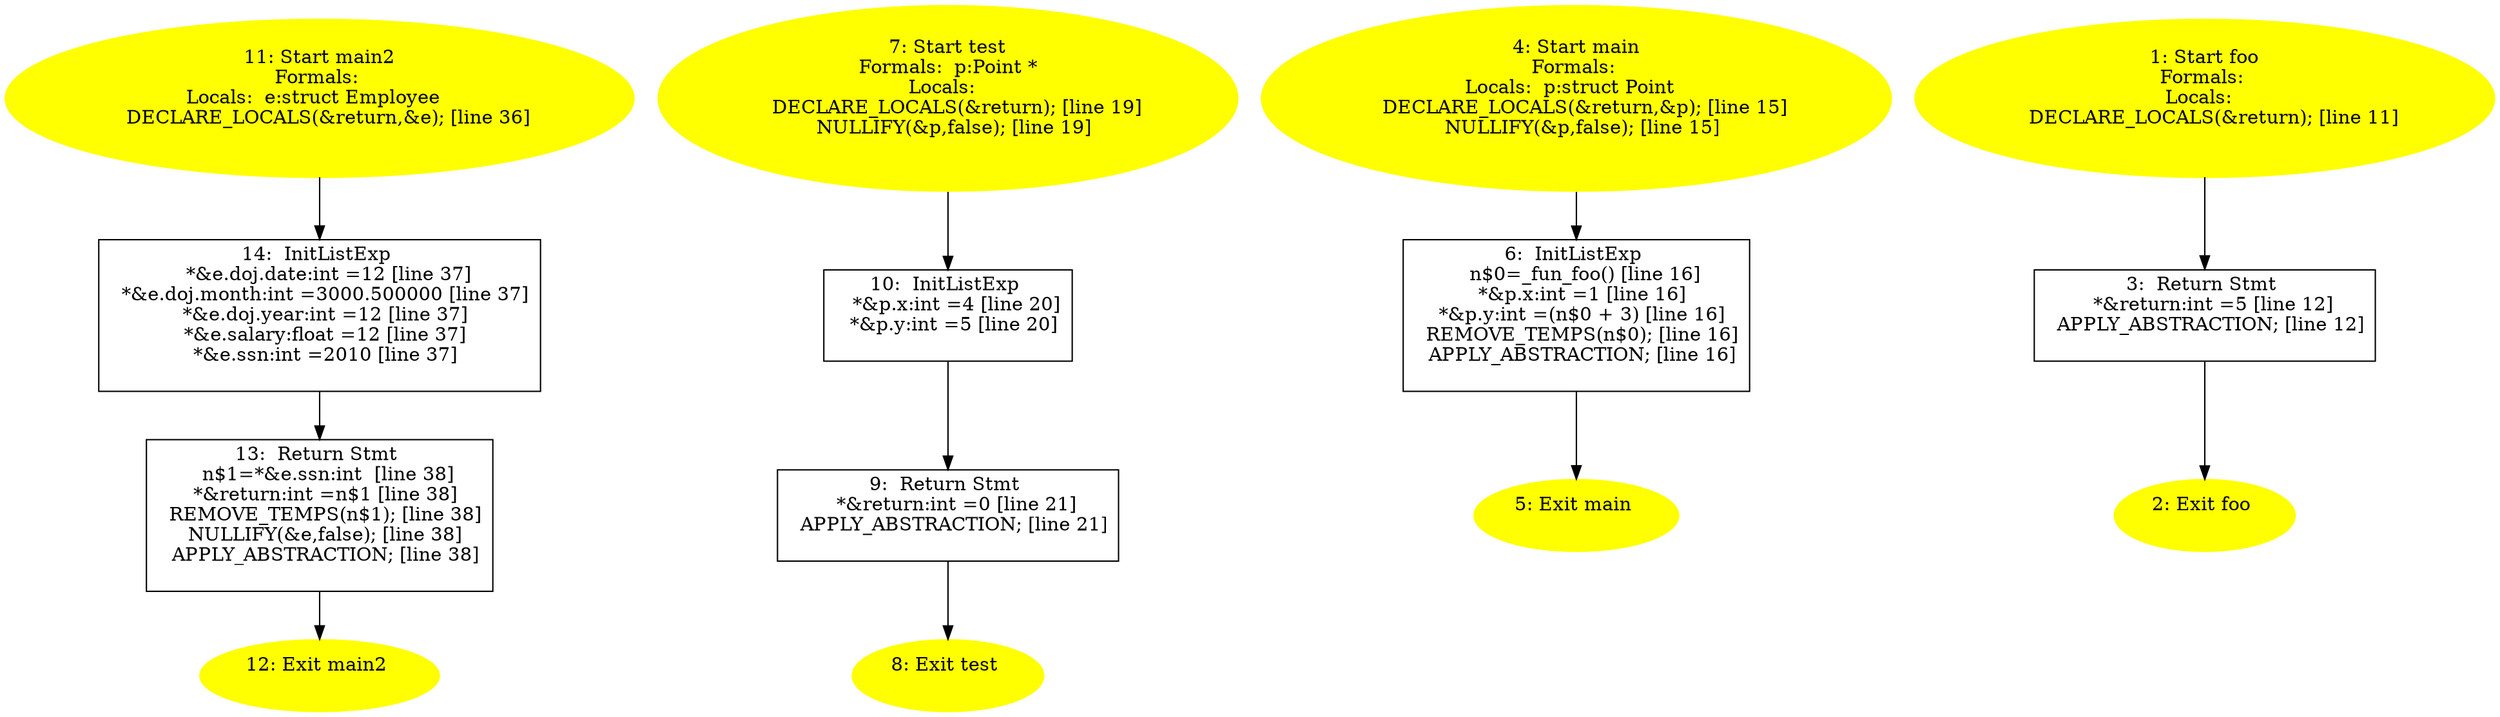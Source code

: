 digraph iCFG {
14 [label="14:  InitListExp \n   *&e.doj.date:int =12 [line 37]\n  *&e.doj.month:int =3000.500000 [line 37]\n  *&e.doj.year:int =12 [line 37]\n  *&e.salary:float =12 [line 37]\n  *&e.ssn:int =2010 [line 37]\n " shape="box"]
	

	 14 -> 13 ;
13 [label="13:  Return Stmt \n   n$1=*&e.ssn:int  [line 38]\n  *&return:int =n$1 [line 38]\n  REMOVE_TEMPS(n$1); [line 38]\n  NULLIFY(&e,false); [line 38]\n  APPLY_ABSTRACTION; [line 38]\n " shape="box"]
	

	 13 -> 12 ;
12 [label="12: Exit main2 \n  " color=yellow style=filled]
	

11 [label="11: Start main2\nFormals: \nLocals:  e:struct Employee  \n   DECLARE_LOCALS(&return,&e); [line 36]\n " color=yellow style=filled]
	

	 11 -> 14 ;
10 [label="10:  InitListExp \n   *&p.x:int =4 [line 20]\n  *&p.y:int =5 [line 20]\n " shape="box"]
	

	 10 -> 9 ;
9 [label="9:  Return Stmt \n   *&return:int =0 [line 21]\n  APPLY_ABSTRACTION; [line 21]\n " shape="box"]
	

	 9 -> 8 ;
8 [label="8: Exit test \n  " color=yellow style=filled]
	

7 [label="7: Start test\nFormals:  p:Point *\nLocals:  \n   DECLARE_LOCALS(&return); [line 19]\n  NULLIFY(&p,false); [line 19]\n " color=yellow style=filled]
	

	 7 -> 10 ;
6 [label="6:  InitListExp \n   n$0=_fun_foo() [line 16]\n  *&p.x:int =1 [line 16]\n  *&p.y:int =(n$0 + 3) [line 16]\n  REMOVE_TEMPS(n$0); [line 16]\n  APPLY_ABSTRACTION; [line 16]\n " shape="box"]
	

	 6 -> 5 ;
5 [label="5: Exit main \n  " color=yellow style=filled]
	

4 [label="4: Start main\nFormals: \nLocals:  p:struct Point  \n   DECLARE_LOCALS(&return,&p); [line 15]\n  NULLIFY(&p,false); [line 15]\n " color=yellow style=filled]
	

	 4 -> 6 ;
3 [label="3:  Return Stmt \n   *&return:int =5 [line 12]\n  APPLY_ABSTRACTION; [line 12]\n " shape="box"]
	

	 3 -> 2 ;
2 [label="2: Exit foo \n  " color=yellow style=filled]
	

1 [label="1: Start foo\nFormals: \nLocals:  \n   DECLARE_LOCALS(&return); [line 11]\n " color=yellow style=filled]
	

	 1 -> 3 ;
}
